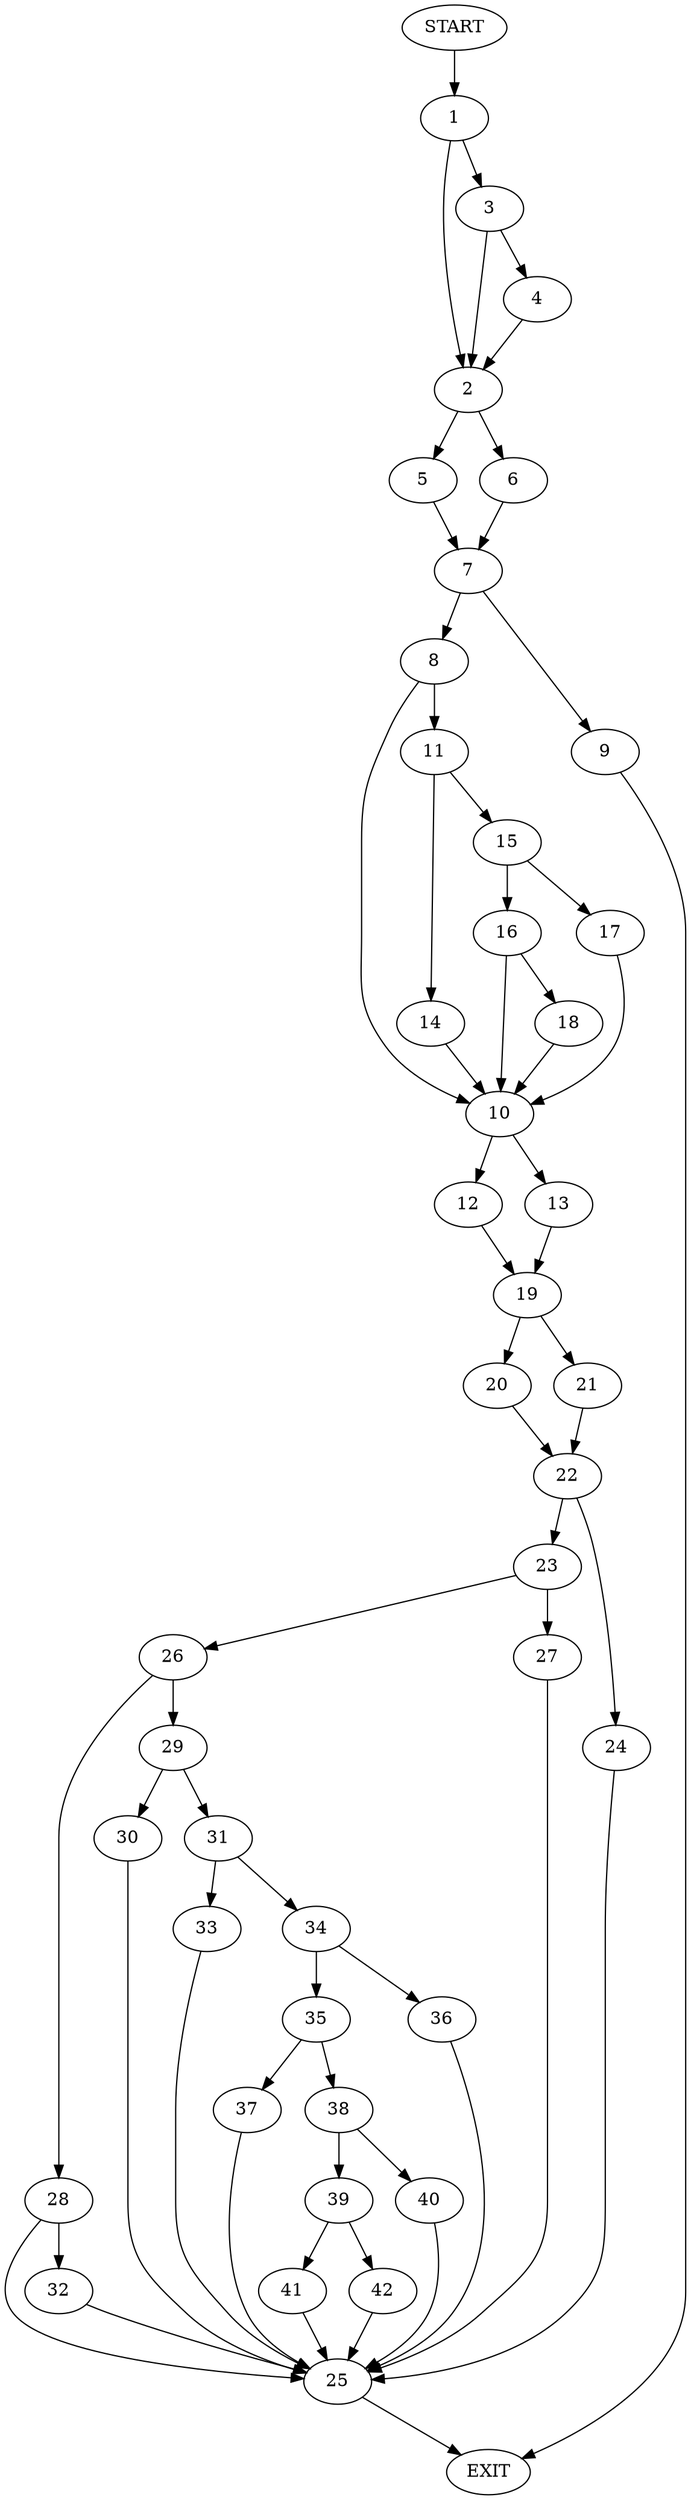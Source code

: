 digraph {
0 [label="START"]
43 [label="EXIT"]
0 -> 1
1 -> 2
1 -> 3
3 -> 4
3 -> 2
2 -> 5
2 -> 6
4 -> 2
5 -> 7
6 -> 7
7 -> 8
7 -> 9
9 -> 43
8 -> 10
8 -> 11
10 -> 12
10 -> 13
11 -> 14
11 -> 15
15 -> 16
15 -> 17
14 -> 10
17 -> 10
16 -> 10
16 -> 18
18 -> 10
12 -> 19
13 -> 19
19 -> 20
19 -> 21
20 -> 22
21 -> 22
22 -> 23
22 -> 24
24 -> 25
23 -> 26
23 -> 27
25 -> 43
26 -> 28
26 -> 29
27 -> 25
29 -> 30
29 -> 31
28 -> 32
28 -> 25
32 -> 25
31 -> 33
31 -> 34
30 -> 25
33 -> 25
34 -> 35
34 -> 36
35 -> 37
35 -> 38
36 -> 25
38 -> 39
38 -> 40
37 -> 25
40 -> 25
39 -> 41
39 -> 42
42 -> 25
41 -> 25
}
